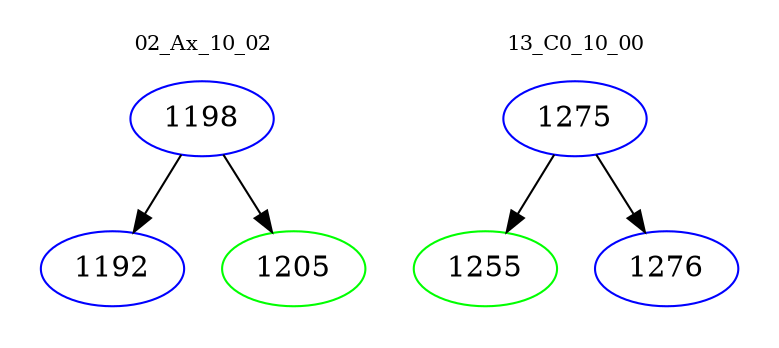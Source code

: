 digraph{
subgraph cluster_0 {
color = white
label = "02_Ax_10_02";
fontsize=10;
T0_1198 [label="1198", color="blue"]
T0_1198 -> T0_1192 [color="black"]
T0_1192 [label="1192", color="blue"]
T0_1198 -> T0_1205 [color="black"]
T0_1205 [label="1205", color="green"]
}
subgraph cluster_1 {
color = white
label = "13_C0_10_00";
fontsize=10;
T1_1275 [label="1275", color="blue"]
T1_1275 -> T1_1255 [color="black"]
T1_1255 [label="1255", color="green"]
T1_1275 -> T1_1276 [color="black"]
T1_1276 [label="1276", color="blue"]
}
}

